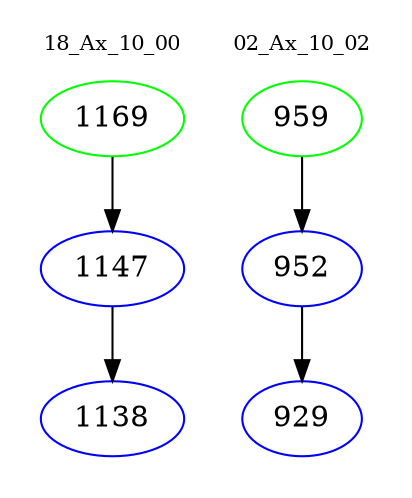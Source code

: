 digraph{
subgraph cluster_0 {
color = white
label = "18_Ax_10_00";
fontsize=10;
T0_1169 [label="1169", color="green"]
T0_1169 -> T0_1147 [color="black"]
T0_1147 [label="1147", color="blue"]
T0_1147 -> T0_1138 [color="black"]
T0_1138 [label="1138", color="blue"]
}
subgraph cluster_1 {
color = white
label = "02_Ax_10_02";
fontsize=10;
T1_959 [label="959", color="green"]
T1_959 -> T1_952 [color="black"]
T1_952 [label="952", color="blue"]
T1_952 -> T1_929 [color="black"]
T1_929 [label="929", color="blue"]
}
}
